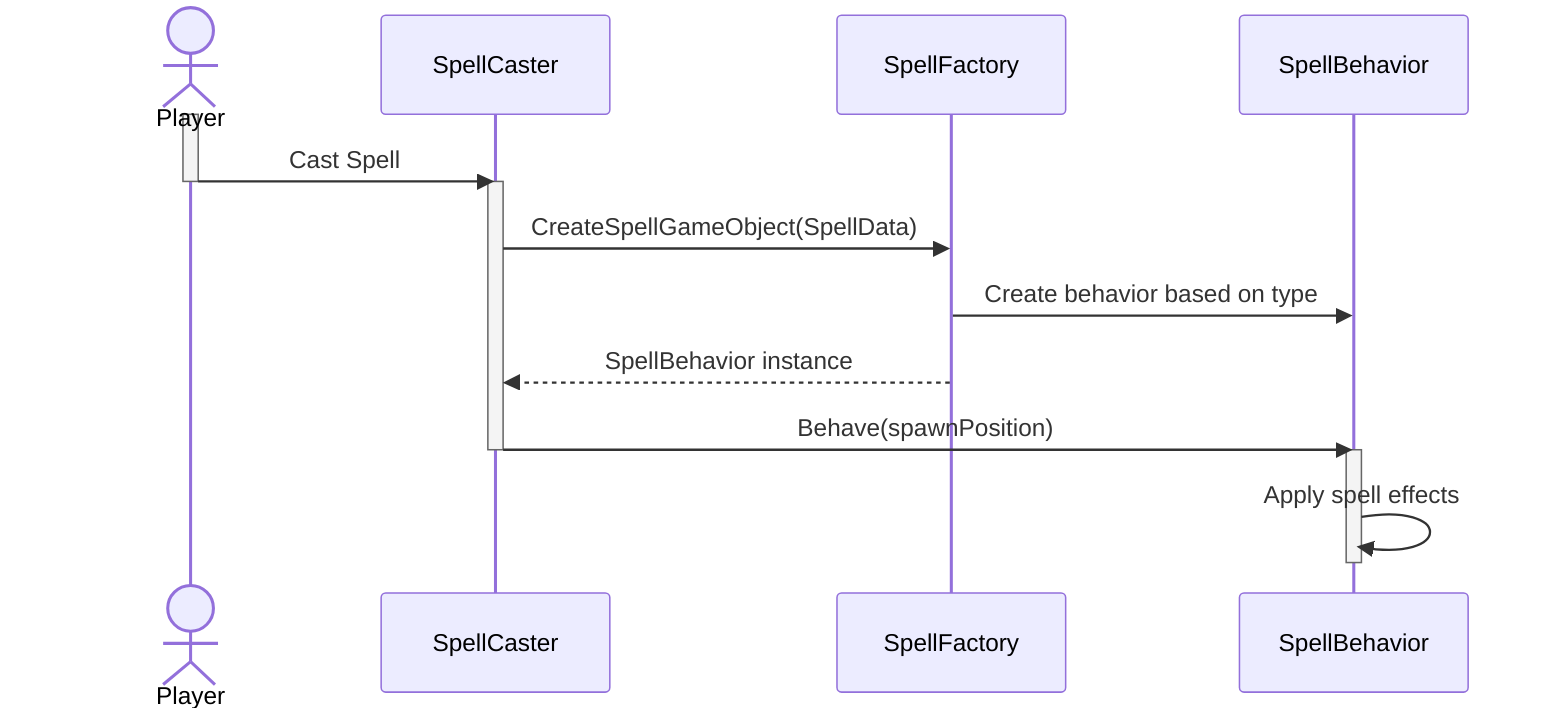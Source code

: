 ﻿sequenceDiagram
    actor Player
    participant SpellCaster
    participant SpellFactory
    participant SpellBehavior

    activate Player
    Player->>SpellCaster: Cast Spell
    deactivate Player

    activate SpellCaster
    SpellCaster->>SpellFactory: CreateSpellGameObject(SpellData)
    SpellFactory->>SpellBehavior: Create behavior based on type
    SpellFactory-->>SpellCaster: SpellBehavior instance
    SpellCaster->>SpellBehavior: Behave(spawnPosition)
    deactivate SpellCaster

    activate SpellBehavior
    SpellBehavior->>SpellBehavior: Apply spell effects
    deactivate SpellBehavior